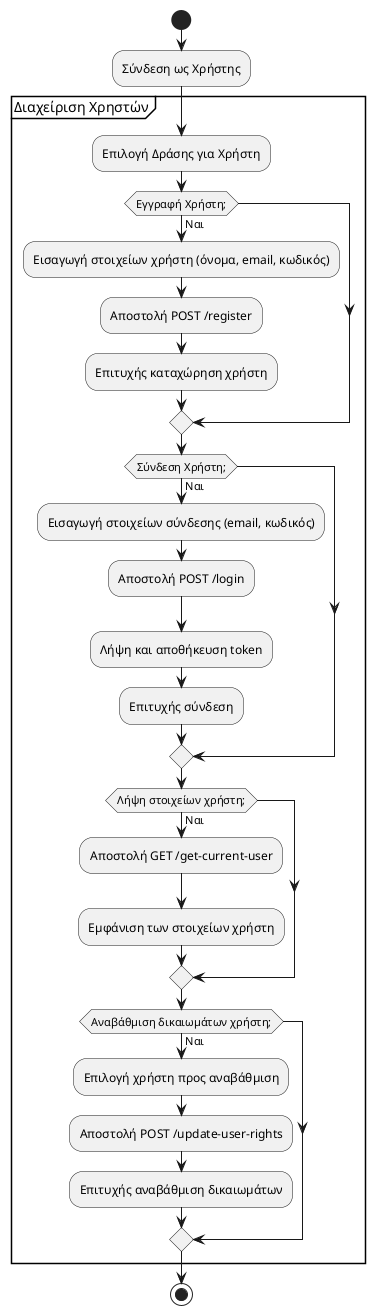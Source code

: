 @startuml
start

:Σύνδεση ως Χρήστης;

partition "Διαχείριση Χρηστών" {
    :Επιλογή Δράσης για Χρήστη;

    if (Εγγραφή Χρήστη;) then (Ναι)
        :Εισαγωγή στοιχείων χρήστη (όνομα, email, κωδικός);
        :Αποστολή POST /register;
        :Επιτυχής καταχώρηση χρήστη;
    endif

    if (Σύνδεση Χρήστη;) then (Ναι)
        :Εισαγωγή στοιχείων σύνδεσης (email, κωδικός);
        :Αποστολή POST /login;
        :Λήψη και αποθήκευση token;
        :Επιτυχής σύνδεση;
    endif

    if (Λήψη στοιχείων χρήστη;) then (Ναι)
        :Αποστολή GET /get-current-user;
        :Εμφάνιση των στοιχείων χρήστη;
    endif

    if (Αναβάθμιση δικαιωμάτων χρήστη;) then (Ναι)
        :Επιλογή χρήστη προς αναβάθμιση;
        :Αποστολή POST /update-user-rights;
        :Επιτυχής αναβάθμιση δικαιωμάτων;
    endif
}

stop
@enduml
